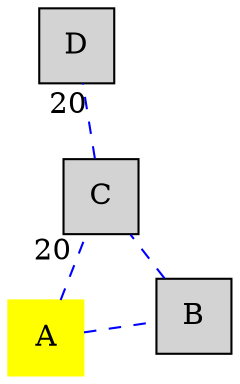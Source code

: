 graph G {
    layout = neato;
    node [shape = square, style = filled]
    edge [style = dashed, color = blue]
    A [color = "yellow"]

    A -- B
    B -- C
    A -- C -- D [label = "20"]
}